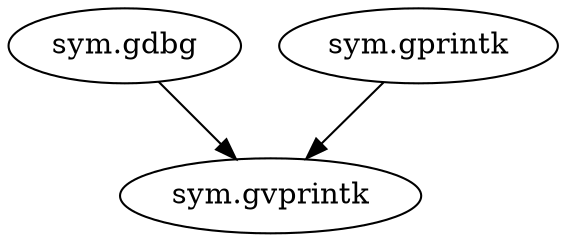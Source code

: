 digraph code {
  "0x08001534" [label="sym.gdbg"];
  "0x08001534" -> "0x0800146c";
  "0x0800146c" [label="sym.gvprintk"];
  "0x08001510" [label="sym.gprintk"];
  "0x08001510" -> "0x0800146c";
  "0x0800146c" [label="sym.gvprintk"];
}